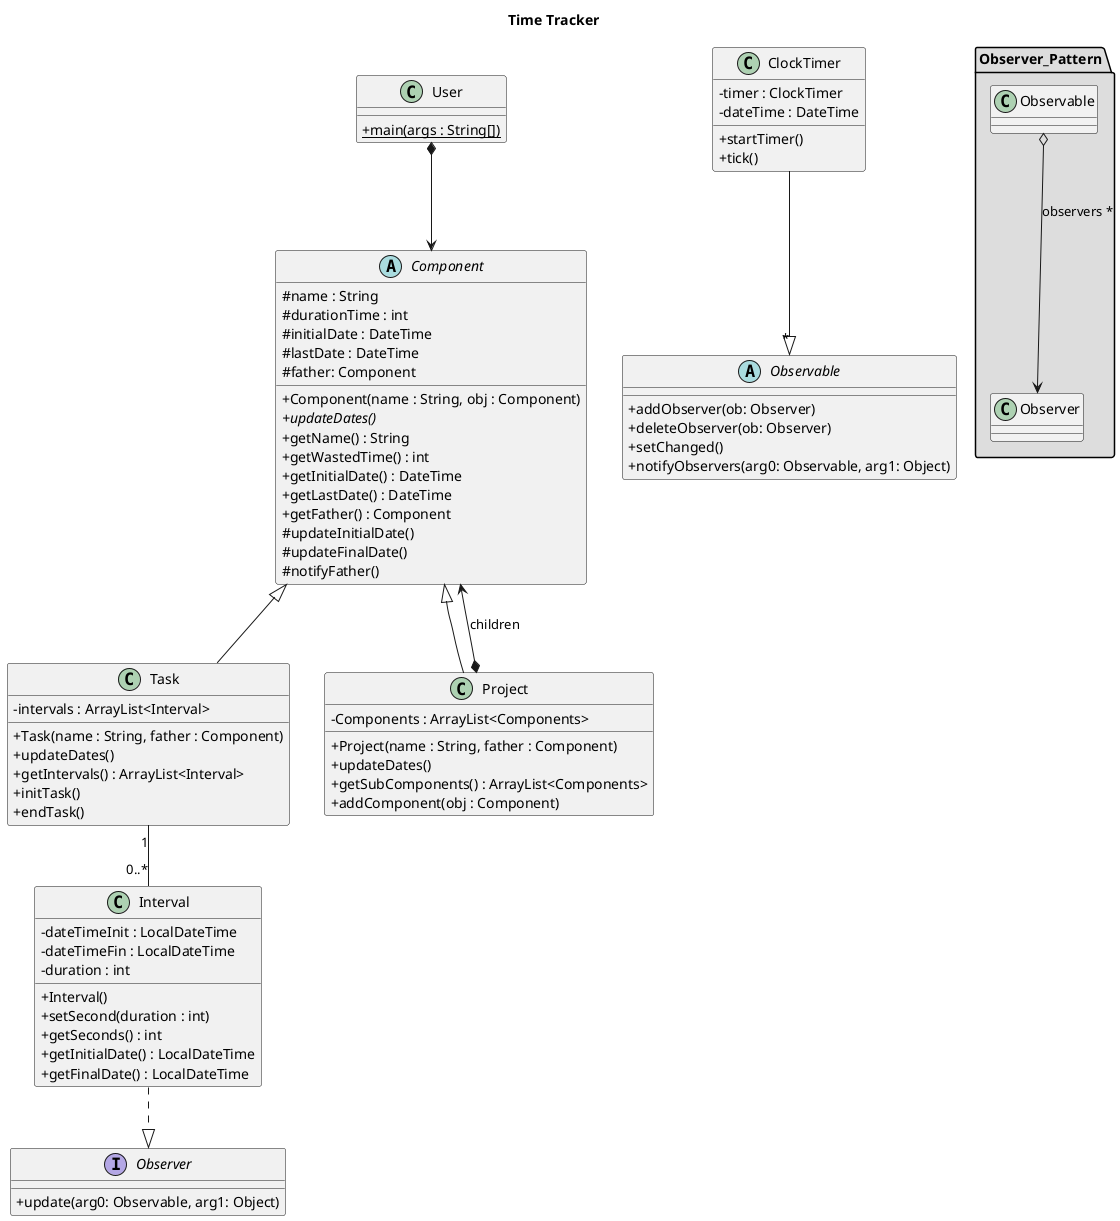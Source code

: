 @startuml
skinparam classAttributeIconSize 0

title "Time Tracker"

class User {
+{static} main(args : String[])
}

class Task extends Component{
- intervals : ArrayList<Interval>
+ Task(name : String, father : Component)
+ updateDates()
+ getIntervals() : ArrayList<Interval>
+ initTask()
+ endTask()
}

class Project extends Component {
- Components : ArrayList<Components>
+ Project(name : String, father : Component)
+ updateDates()
+ getSubComponents() : ArrayList<Components>
+ addComponent(obj : Component)
}

package "Observer_Pattern" #DDDDDD{
    Observable o--> Observer : observers *
}

abstract class Observable{
+ addObserver(ob: Observer)
+ deleteObserver(ob: Observer)
+setChanged()
+notifyObservers(arg0: Observable, arg1: Object)
}

interface Observer{
+update(arg0: Observable, arg1: Object)
}

class ClockTimer{
- timer : ClockTimer
- dateTime : DateTime
+ startTimer()
+ tick()
}

abstract class Component{
# name : String
# durationTime : int
# initialDate : DateTime
# lastDate : DateTime
# father: Component
+ Component(name : String, obj : Component)
+ {abstract} updateDates()
+ getName() : String
+ getWastedTime() : int
+ getInitialDate() : DateTime
+ getLastDate() : DateTime
+ getFather() : Component
# updateInitialDate()
# updateFinalDate()
# notifyFather()
}

class Interval {
- dateTimeInit : LocalDateTime
- dateTimeFin : LocalDateTime
- duration : int
+ Interval()
+ setSecond(duration : int)
+ getSeconds() : int
+ getInitialDate() : LocalDateTime
+ getFinalDate() : LocalDateTime
}




User *--> Component
'Project "1"-left-"0..*" Project
Component <--* Project : "children"
Task "1"--"0..*" Interval
ClockTimer --|> "*" Observable
Interval ..|> Observer


@enduml
